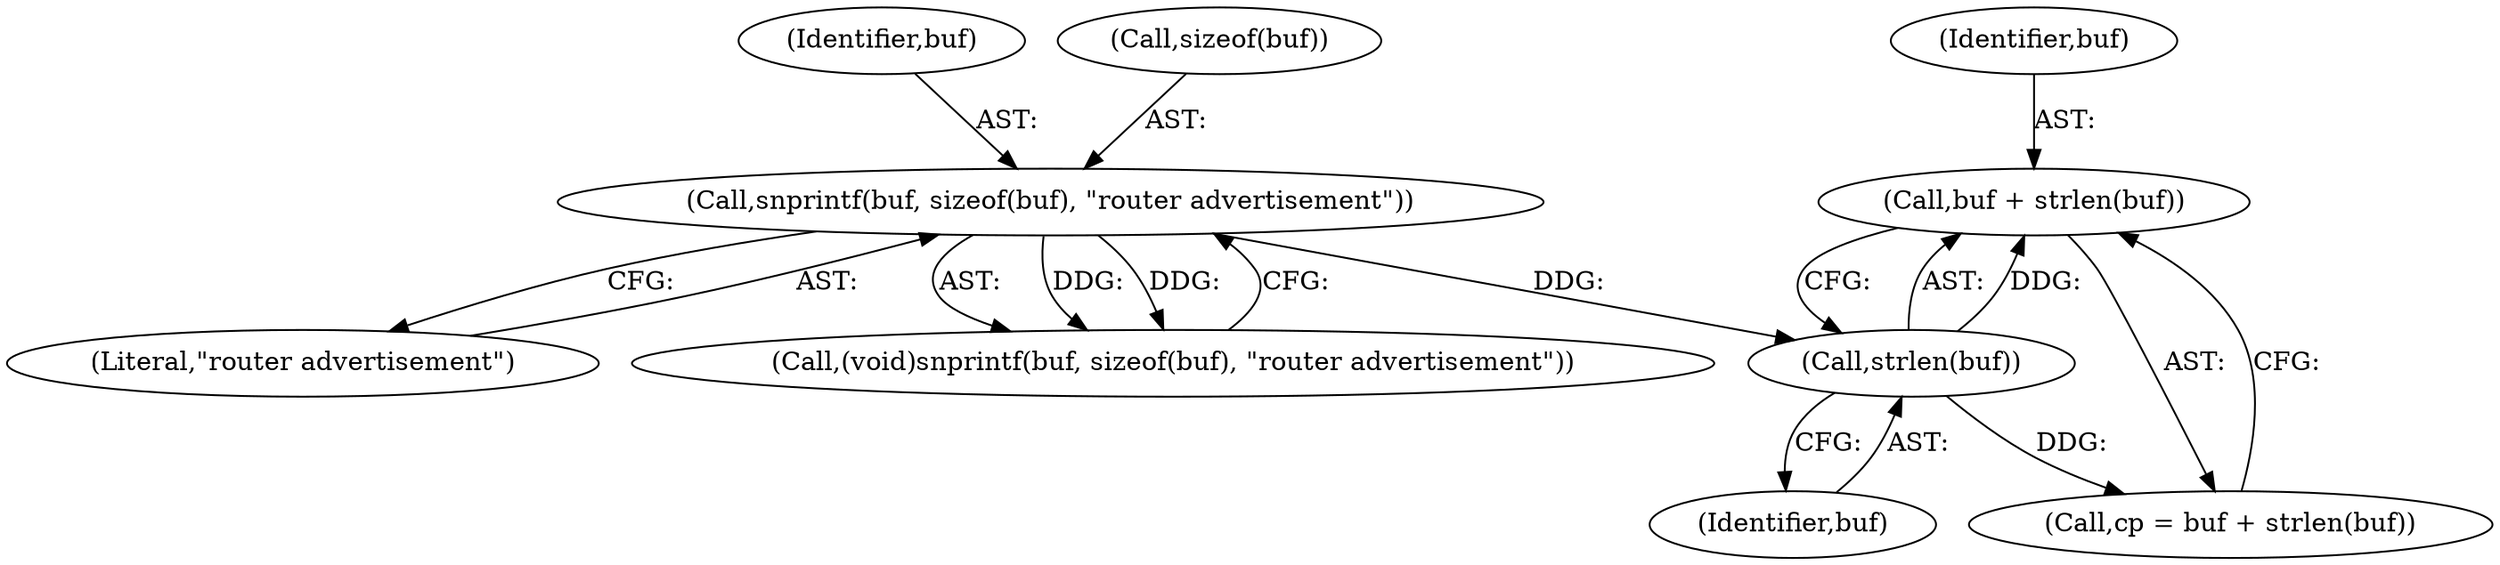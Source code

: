 digraph "0_tcpdump_1a1bce0526a77b62e41531b00f8bb5e21fd4f3a3@API" {
"1000471" [label="(Call,buf + strlen(buf))"];
"1000473" [label="(Call,strlen(buf))"];
"1000464" [label="(Call,snprintf(buf, sizeof(buf), \"router advertisement\"))"];
"1000468" [label="(Literal,\"router advertisement\")"];
"1000462" [label="(Call,(void)snprintf(buf, sizeof(buf), \"router advertisement\"))"];
"1000471" [label="(Call,buf + strlen(buf))"];
"1000474" [label="(Identifier,buf)"];
"1000465" [label="(Identifier,buf)"];
"1000469" [label="(Call,cp = buf + strlen(buf))"];
"1000464" [label="(Call,snprintf(buf, sizeof(buf), \"router advertisement\"))"];
"1000473" [label="(Call,strlen(buf))"];
"1000466" [label="(Call,sizeof(buf))"];
"1000472" [label="(Identifier,buf)"];
"1000471" -> "1000469"  [label="AST: "];
"1000471" -> "1000473"  [label="CFG: "];
"1000472" -> "1000471"  [label="AST: "];
"1000473" -> "1000471"  [label="AST: "];
"1000469" -> "1000471"  [label="CFG: "];
"1000473" -> "1000471"  [label="DDG: "];
"1000473" -> "1000474"  [label="CFG: "];
"1000474" -> "1000473"  [label="AST: "];
"1000473" -> "1000469"  [label="DDG: "];
"1000464" -> "1000473"  [label="DDG: "];
"1000464" -> "1000462"  [label="AST: "];
"1000464" -> "1000468"  [label="CFG: "];
"1000465" -> "1000464"  [label="AST: "];
"1000466" -> "1000464"  [label="AST: "];
"1000468" -> "1000464"  [label="AST: "];
"1000462" -> "1000464"  [label="CFG: "];
"1000464" -> "1000462"  [label="DDG: "];
"1000464" -> "1000462"  [label="DDG: "];
}
